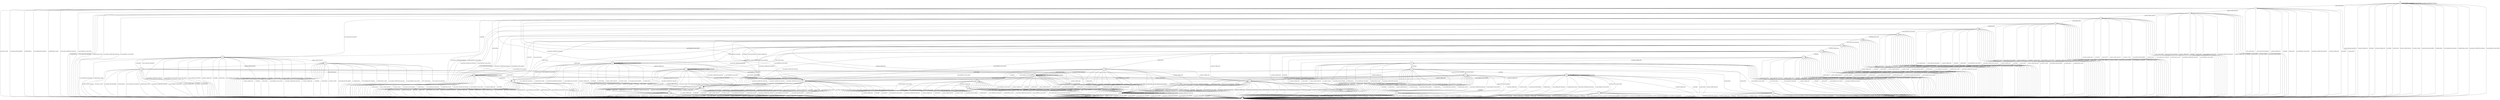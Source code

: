 digraph g {

	s0 [shape="circle" label="s0"];
	s1 [shape="circle" label="s1"];
	s2 [shape="circle" label="s2"];
	s3 [shape="circle" label="s3"];
	s4 [shape="doublecircle" label="s4"];
	s5 [shape="doublecircle" label="s5"];
	s6 [shape="doublecircle" label="s6"];
	s7 [shape="doublecircle" label="s7"];
	s8 [shape="doublecircle" label="s8"];
	s9 [shape="doublecircle" label="s9"];
	s10 [shape="doublecircle" label="s10"];
	s11 [shape="doublecircle" label="s11"];
	s12 [shape="doublecircle" label="s12"];
	s13 [shape="doublecircle" label="s13"];
	s14 [shape="doublecircle" label="s14"];
	s15 [shape="doublecircle" label="s15"];
	s16 [shape="doublecircle" label="s16"];
	s17 [shape="doublecircle" label="s17"];
	s18 [shape="doublecircle" label="s18"];
	s19 [shape="doublecircle" label="s19"];
	s20 [shape="doublecircle" label="s20"];
	s21 [shape="doublecircle" label="s21"];
	s22 [shape="doublecircle" label="s22"];
	s23 [shape="doublecircle" label="s23"];
	s24 [shape="doublecircle" label="s24"];
	s25 [shape="doublecircle" label="s25"];
	s26 [shape="doublecircle" label="s26"];
	s27 [shape="doublecircle" label="s27"];
	s28 [shape="doublecircle" label="s28"];
	s29 [shape="doublecircle" label="s29"];
	s30 [shape="doublecircle" label="s30"];
	s31 [shape="doublecircle" label="s31"];
	s32 [shape="doublecircle" label="s32"];
	s33 [shape="doublecircle" label="s33"];
	s34 [shape="doublecircle" label="s34"];
	s0 -> s1 [label="I_PSK_CLIENT_HELLO"];
	s0 -> s2 [label="I_PSK_CLIENT_KEY_EXCHANGE"];
	s0 -> s2 [label="I_CHANGE_CIPHER_SPEC"];
	s0 -> s2 [label="I_FINISHED"];
	s0 -> s0 [label="I_APPLICATION"];
	s0 -> s0 [label="I_Alert(WARNING,CLOSE_NOTIFY)"];
	s0 -> s0 [label="I_Alert(FATAL,UNEXPECTED_MESSAGE)"];
	s0 -> s2 [label="O_CHANGE_CIPHER_SPEC"];
	s0 -> s2 [label="O_FINISHED"];
	s0 -> s2 [label="O_APPLICATION"];
	s0 -> s2 [label="O_HELLO_VERIFY_REQUEST"];
	s0 -> s2 [label="O_SOCKET_CLOSED"];
	s0 -> s2 [label="O_Alert(FATAL,DECODE_ERROR)"];
	s0 -> s2 [label="O_SERVER_HELLO"];
	s0 -> s2 [label="O_PSK_SERVER_KEY_EXCHANGE"];
	s0 -> s2 [label="O_SERVER_HELLO_DONE"];
	s0 -> s2 [label="O_Alert(FATAL,UNEXPECTED_MESSAGE)"];
	s0 -> s2 [label="O_Alert(WARNING,CLOSE_NOTIFY)"];
	s1 -> s2 [label="I_PSK_CLIENT_HELLO"];
	s1 -> s2 [label="I_PSK_CLIENT_KEY_EXCHANGE"];
	s1 -> s2 [label="I_CHANGE_CIPHER_SPEC"];
	s1 -> s2 [label="I_FINISHED"];
	s1 -> s2 [label="I_APPLICATION"];
	s1 -> s2 [label="I_Alert(WARNING,CLOSE_NOTIFY)"];
	s1 -> s2 [label="I_Alert(FATAL,UNEXPECTED_MESSAGE)"];
	s1 -> s2 [label="O_CHANGE_CIPHER_SPEC"];
	s1 -> s2 [label="O_FINISHED"];
	s1 -> s2 [label="O_APPLICATION"];
	s1 -> s3 [label="O_HELLO_VERIFY_REQUEST"];
	s1 -> s2 [label="O_SOCKET_CLOSED"];
	s1 -> s2 [label="O_Alert(FATAL,DECODE_ERROR)"];
	s1 -> s2 [label="O_SERVER_HELLO"];
	s1 -> s2 [label="O_PSK_SERVER_KEY_EXCHANGE"];
	s1 -> s2 [label="O_SERVER_HELLO_DONE"];
	s1 -> s2 [label="O_Alert(FATAL,UNEXPECTED_MESSAGE)"];
	s1 -> s2 [label="O_Alert(WARNING,CLOSE_NOTIFY)"];
	s2 -> s2 [label="I_PSK_CLIENT_HELLO"];
	s2 -> s2 [label="I_PSK_CLIENT_KEY_EXCHANGE"];
	s2 -> s2 [label="I_CHANGE_CIPHER_SPEC"];
	s2 -> s2 [label="I_FINISHED"];
	s2 -> s2 [label="I_APPLICATION"];
	s2 -> s2 [label="I_Alert(WARNING,CLOSE_NOTIFY)"];
	s2 -> s2 [label="I_Alert(FATAL,UNEXPECTED_MESSAGE)"];
	s2 -> s2 [label="O_CHANGE_CIPHER_SPEC"];
	s2 -> s2 [label="O_FINISHED"];
	s2 -> s2 [label="O_APPLICATION"];
	s2 -> s2 [label="O_HELLO_VERIFY_REQUEST"];
	s2 -> s2 [label="O_SOCKET_CLOSED"];
	s2 -> s2 [label="O_Alert(FATAL,DECODE_ERROR)"];
	s2 -> s2 [label="O_SERVER_HELLO"];
	s2 -> s2 [label="O_PSK_SERVER_KEY_EXCHANGE"];
	s2 -> s2 [label="O_SERVER_HELLO_DONE"];
	s2 -> s2 [label="O_Alert(FATAL,UNEXPECTED_MESSAGE)"];
	s2 -> s2 [label="O_Alert(WARNING,CLOSE_NOTIFY)"];
	s3 -> s2 [label="I_PSK_CLIENT_HELLO"];
	s3 -> s2 [label="I_PSK_CLIENT_KEY_EXCHANGE"];
	s3 -> s2 [label="I_CHANGE_CIPHER_SPEC"];
	s3 -> s2 [label="I_FINISHED"];
	s3 -> s2 [label="I_APPLICATION"];
	s3 -> s2 [label="I_Alert(WARNING,CLOSE_NOTIFY)"];
	s3 -> s2 [label="I_Alert(FATAL,UNEXPECTED_MESSAGE)"];
	s3 -> s2 [label="O_CHANGE_CIPHER_SPEC"];
	s3 -> s2 [label="O_FINISHED"];
	s3 -> s2 [label="O_APPLICATION"];
	s3 -> s4 [label="O_HELLO_VERIFY_REQUEST"];
	s3 -> s2 [label="O_SOCKET_CLOSED"];
	s3 -> s2 [label="O_Alert(FATAL,DECODE_ERROR)"];
	s3 -> s2 [label="O_SERVER_HELLO"];
	s3 -> s2 [label="O_PSK_SERVER_KEY_EXCHANGE"];
	s3 -> s2 [label="O_SERVER_HELLO_DONE"];
	s3 -> s2 [label="O_Alert(FATAL,UNEXPECTED_MESSAGE)"];
	s3 -> s2 [label="O_Alert(WARNING,CLOSE_NOTIFY)"];
	s4 -> s5 [label="I_PSK_CLIENT_HELLO"];
	s4 -> s32 [label="I_PSK_CLIENT_KEY_EXCHANGE"];
	s4 -> s10 [label="I_CHANGE_CIPHER_SPEC"];
	s4 -> s32 [label="I_FINISHED"];
	s4 -> s11 [label="I_APPLICATION"];
	s4 -> s14 [label="I_Alert(WARNING,CLOSE_NOTIFY)"];
	s4 -> s12 [label="I_Alert(FATAL,UNEXPECTED_MESSAGE)"];
	s4 -> s2 [label="O_CHANGE_CIPHER_SPEC"];
	s4 -> s2 [label="O_FINISHED"];
	s4 -> s2 [label="O_APPLICATION"];
	s4 -> s2 [label="O_HELLO_VERIFY_REQUEST"];
	s4 -> s2 [label="O_SOCKET_CLOSED"];
	s4 -> s2 [label="O_Alert(FATAL,DECODE_ERROR)"];
	s4 -> s2 [label="O_SERVER_HELLO"];
	s4 -> s2 [label="O_PSK_SERVER_KEY_EXCHANGE"];
	s4 -> s2 [label="O_SERVER_HELLO_DONE"];
	s4 -> s2 [label="O_Alert(FATAL,UNEXPECTED_MESSAGE)"];
	s4 -> s2 [label="O_Alert(WARNING,CLOSE_NOTIFY)"];
	s5 -> s2 [label="I_PSK_CLIENT_HELLO"];
	s5 -> s2 [label="I_PSK_CLIENT_KEY_EXCHANGE"];
	s5 -> s2 [label="I_CHANGE_CIPHER_SPEC"];
	s5 -> s2 [label="I_FINISHED"];
	s5 -> s2 [label="I_APPLICATION"];
	s5 -> s2 [label="I_Alert(WARNING,CLOSE_NOTIFY)"];
	s5 -> s2 [label="I_Alert(FATAL,UNEXPECTED_MESSAGE)"];
	s5 -> s2 [label="O_CHANGE_CIPHER_SPEC"];
	s5 -> s2 [label="O_FINISHED"];
	s5 -> s2 [label="O_APPLICATION"];
	s5 -> s2 [label="O_HELLO_VERIFY_REQUEST"];
	s5 -> s2 [label="O_SOCKET_CLOSED"];
	s5 -> s2 [label="O_Alert(FATAL,DECODE_ERROR)"];
	s5 -> s6 [label="O_SERVER_HELLO"];
	s5 -> s2 [label="O_PSK_SERVER_KEY_EXCHANGE"];
	s5 -> s2 [label="O_SERVER_HELLO_DONE"];
	s5 -> s2 [label="O_Alert(FATAL,UNEXPECTED_MESSAGE)"];
	s5 -> s2 [label="O_Alert(WARNING,CLOSE_NOTIFY)"];
	s6 -> s2 [label="I_PSK_CLIENT_HELLO"];
	s6 -> s2 [label="I_PSK_CLIENT_KEY_EXCHANGE"];
	s6 -> s2 [label="I_CHANGE_CIPHER_SPEC"];
	s6 -> s2 [label="I_FINISHED"];
	s6 -> s2 [label="I_APPLICATION"];
	s6 -> s2 [label="I_Alert(WARNING,CLOSE_NOTIFY)"];
	s6 -> s2 [label="I_Alert(FATAL,UNEXPECTED_MESSAGE)"];
	s6 -> s2 [label="O_CHANGE_CIPHER_SPEC"];
	s6 -> s2 [label="O_FINISHED"];
	s6 -> s2 [label="O_APPLICATION"];
	s6 -> s2 [label="O_HELLO_VERIFY_REQUEST"];
	s6 -> s2 [label="O_SOCKET_CLOSED"];
	s6 -> s2 [label="O_Alert(FATAL,DECODE_ERROR)"];
	s6 -> s2 [label="O_SERVER_HELLO"];
	s6 -> s7 [label="O_PSK_SERVER_KEY_EXCHANGE"];
	s6 -> s2 [label="O_SERVER_HELLO_DONE"];
	s6 -> s2 [label="O_Alert(FATAL,UNEXPECTED_MESSAGE)"];
	s6 -> s2 [label="O_Alert(WARNING,CLOSE_NOTIFY)"];
	s7 -> s2 [label="I_PSK_CLIENT_HELLO"];
	s7 -> s2 [label="I_PSK_CLIENT_KEY_EXCHANGE"];
	s7 -> s2 [label="I_CHANGE_CIPHER_SPEC"];
	s7 -> s2 [label="I_FINISHED"];
	s7 -> s2 [label="I_APPLICATION"];
	s7 -> s2 [label="I_Alert(WARNING,CLOSE_NOTIFY)"];
	s7 -> s2 [label="I_Alert(FATAL,UNEXPECTED_MESSAGE)"];
	s7 -> s2 [label="O_CHANGE_CIPHER_SPEC"];
	s7 -> s2 [label="O_FINISHED"];
	s7 -> s2 [label="O_APPLICATION"];
	s7 -> s2 [label="O_HELLO_VERIFY_REQUEST"];
	s7 -> s2 [label="O_SOCKET_CLOSED"];
	s7 -> s2 [label="O_Alert(FATAL,DECODE_ERROR)"];
	s7 -> s2 [label="O_SERVER_HELLO"];
	s7 -> s2 [label="O_PSK_SERVER_KEY_EXCHANGE"];
	s7 -> s8 [label="O_SERVER_HELLO_DONE"];
	s7 -> s2 [label="O_Alert(FATAL,UNEXPECTED_MESSAGE)"];
	s7 -> s2 [label="O_Alert(WARNING,CLOSE_NOTIFY)"];
	s8 -> s9 [label="I_PSK_CLIENT_HELLO"];
	s8 -> s15 [label="I_PSK_CLIENT_KEY_EXCHANGE"];
	s8 -> s10 [label="I_CHANGE_CIPHER_SPEC"];
	s8 -> s9 [label="I_FINISHED"];
	s8 -> s11 [label="I_APPLICATION"];
	s8 -> s14 [label="I_Alert(WARNING,CLOSE_NOTIFY)"];
	s8 -> s12 [label="I_Alert(FATAL,UNEXPECTED_MESSAGE)"];
	s8 -> s2 [label="O_CHANGE_CIPHER_SPEC"];
	s8 -> s2 [label="O_FINISHED"];
	s8 -> s2 [label="O_APPLICATION"];
	s8 -> s2 [label="O_HELLO_VERIFY_REQUEST"];
	s8 -> s2 [label="O_SOCKET_CLOSED"];
	s8 -> s2 [label="O_Alert(FATAL,DECODE_ERROR)"];
	s8 -> s2 [label="O_SERVER_HELLO"];
	s8 -> s2 [label="O_PSK_SERVER_KEY_EXCHANGE"];
	s8 -> s2 [label="O_SERVER_HELLO_DONE"];
	s8 -> s2 [label="O_Alert(FATAL,UNEXPECTED_MESSAGE)"];
	s8 -> s2 [label="O_Alert(WARNING,CLOSE_NOTIFY)"];
	s9 -> s9 [label="I_PSK_CLIENT_HELLO"];
	s9 -> s9 [label="I_PSK_CLIENT_KEY_EXCHANGE"];
	s9 -> s10 [label="I_CHANGE_CIPHER_SPEC"];
	s9 -> s9 [label="I_FINISHED"];
	s9 -> s11 [label="I_APPLICATION"];
	s9 -> s14 [label="I_Alert(WARNING,CLOSE_NOTIFY)"];
	s9 -> s12 [label="I_Alert(FATAL,UNEXPECTED_MESSAGE)"];
	s9 -> s2 [label="O_CHANGE_CIPHER_SPEC"];
	s9 -> s2 [label="O_FINISHED"];
	s9 -> s2 [label="O_APPLICATION"];
	s9 -> s2 [label="O_HELLO_VERIFY_REQUEST"];
	s9 -> s2 [label="O_SOCKET_CLOSED"];
	s9 -> s2 [label="O_Alert(FATAL,DECODE_ERROR)"];
	s9 -> s2 [label="O_SERVER_HELLO"];
	s9 -> s2 [label="O_PSK_SERVER_KEY_EXCHANGE"];
	s9 -> s2 [label="O_SERVER_HELLO_DONE"];
	s9 -> s2 [label="O_Alert(FATAL,UNEXPECTED_MESSAGE)"];
	s9 -> s2 [label="O_Alert(WARNING,CLOSE_NOTIFY)"];
	s10 -> s10 [label="I_PSK_CLIENT_HELLO"];
	s10 -> s10 [label="I_PSK_CLIENT_KEY_EXCHANGE"];
	s10 -> s10 [label="I_CHANGE_CIPHER_SPEC"];
	s10 -> s10 [label="I_FINISHED"];
	s10 -> s10 [label="I_APPLICATION"];
	s10 -> s10 [label="I_Alert(WARNING,CLOSE_NOTIFY)"];
	s10 -> s10 [label="I_Alert(FATAL,UNEXPECTED_MESSAGE)"];
	s10 -> s2 [label="O_CHANGE_CIPHER_SPEC"];
	s10 -> s2 [label="O_FINISHED"];
	s10 -> s2 [label="O_APPLICATION"];
	s10 -> s2 [label="O_HELLO_VERIFY_REQUEST"];
	s10 -> s2 [label="O_SOCKET_CLOSED"];
	s10 -> s2 [label="O_Alert(FATAL,DECODE_ERROR)"];
	s10 -> s2 [label="O_SERVER_HELLO"];
	s10 -> s2 [label="O_PSK_SERVER_KEY_EXCHANGE"];
	s10 -> s2 [label="O_SERVER_HELLO_DONE"];
	s10 -> s2 [label="O_Alert(FATAL,UNEXPECTED_MESSAGE)"];
	s10 -> s2 [label="O_Alert(WARNING,CLOSE_NOTIFY)"];
	s11 -> s2 [label="I_PSK_CLIENT_HELLO"];
	s11 -> s2 [label="I_PSK_CLIENT_KEY_EXCHANGE"];
	s11 -> s2 [label="I_CHANGE_CIPHER_SPEC"];
	s11 -> s2 [label="I_FINISHED"];
	s11 -> s2 [label="I_APPLICATION"];
	s11 -> s2 [label="I_Alert(WARNING,CLOSE_NOTIFY)"];
	s11 -> s2 [label="I_Alert(FATAL,UNEXPECTED_MESSAGE)"];
	s11 -> s2 [label="O_CHANGE_CIPHER_SPEC"];
	s11 -> s2 [label="O_FINISHED"];
	s11 -> s2 [label="O_APPLICATION"];
	s11 -> s2 [label="O_HELLO_VERIFY_REQUEST"];
	s11 -> s2 [label="O_SOCKET_CLOSED"];
	s11 -> s2 [label="O_Alert(FATAL,DECODE_ERROR)"];
	s11 -> s2 [label="O_SERVER_HELLO"];
	s11 -> s2 [label="O_PSK_SERVER_KEY_EXCHANGE"];
	s11 -> s2 [label="O_SERVER_HELLO_DONE"];
	s11 -> s12 [label="O_Alert(FATAL,UNEXPECTED_MESSAGE)"];
	s11 -> s2 [label="O_Alert(WARNING,CLOSE_NOTIFY)"];
	s12 -> s13 [label="I_PSK_CLIENT_HELLO"];
	s12 -> s13 [label="I_PSK_CLIENT_KEY_EXCHANGE"];
	s12 -> s13 [label="I_CHANGE_CIPHER_SPEC"];
	s12 -> s13 [label="I_FINISHED"];
	s12 -> s13 [label="I_APPLICATION"];
	s12 -> s13 [label="I_Alert(WARNING,CLOSE_NOTIFY)"];
	s12 -> s13 [label="I_Alert(FATAL,UNEXPECTED_MESSAGE)"];
	s12 -> s2 [label="O_CHANGE_CIPHER_SPEC"];
	s12 -> s2 [label="O_FINISHED"];
	s12 -> s2 [label="O_APPLICATION"];
	s12 -> s2 [label="O_HELLO_VERIFY_REQUEST"];
	s12 -> s2 [label="O_SOCKET_CLOSED"];
	s12 -> s2 [label="O_Alert(FATAL,DECODE_ERROR)"];
	s12 -> s2 [label="O_SERVER_HELLO"];
	s12 -> s2 [label="O_PSK_SERVER_KEY_EXCHANGE"];
	s12 -> s2 [label="O_SERVER_HELLO_DONE"];
	s12 -> s2 [label="O_Alert(FATAL,UNEXPECTED_MESSAGE)"];
	s12 -> s2 [label="O_Alert(WARNING,CLOSE_NOTIFY)"];
	s13 -> s2 [label="I_PSK_CLIENT_HELLO"];
	s13 -> s2 [label="I_PSK_CLIENT_KEY_EXCHANGE"];
	s13 -> s2 [label="I_CHANGE_CIPHER_SPEC"];
	s13 -> s2 [label="I_FINISHED"];
	s13 -> s2 [label="I_APPLICATION"];
	s13 -> s2 [label="I_Alert(WARNING,CLOSE_NOTIFY)"];
	s13 -> s2 [label="I_Alert(FATAL,UNEXPECTED_MESSAGE)"];
	s13 -> s2 [label="O_CHANGE_CIPHER_SPEC"];
	s13 -> s2 [label="O_FINISHED"];
	s13 -> s2 [label="O_APPLICATION"];
	s13 -> s2 [label="O_HELLO_VERIFY_REQUEST"];
	s13 -> s12 [label="O_SOCKET_CLOSED"];
	s13 -> s2 [label="O_Alert(FATAL,DECODE_ERROR)"];
	s13 -> s2 [label="O_SERVER_HELLO"];
	s13 -> s2 [label="O_PSK_SERVER_KEY_EXCHANGE"];
	s13 -> s2 [label="O_SERVER_HELLO_DONE"];
	s13 -> s2 [label="O_Alert(FATAL,UNEXPECTED_MESSAGE)"];
	s13 -> s2 [label="O_Alert(WARNING,CLOSE_NOTIFY)"];
	s14 -> s2 [label="I_PSK_CLIENT_HELLO"];
	s14 -> s2 [label="I_PSK_CLIENT_KEY_EXCHANGE"];
	s14 -> s2 [label="I_CHANGE_CIPHER_SPEC"];
	s14 -> s2 [label="I_FINISHED"];
	s14 -> s2 [label="I_APPLICATION"];
	s14 -> s2 [label="I_Alert(WARNING,CLOSE_NOTIFY)"];
	s14 -> s2 [label="I_Alert(FATAL,UNEXPECTED_MESSAGE)"];
	s14 -> s2 [label="O_CHANGE_CIPHER_SPEC"];
	s14 -> s2 [label="O_FINISHED"];
	s14 -> s2 [label="O_APPLICATION"];
	s14 -> s2 [label="O_HELLO_VERIFY_REQUEST"];
	s14 -> s2 [label="O_SOCKET_CLOSED"];
	s14 -> s2 [label="O_Alert(FATAL,DECODE_ERROR)"];
	s14 -> s2 [label="O_SERVER_HELLO"];
	s14 -> s2 [label="O_PSK_SERVER_KEY_EXCHANGE"];
	s14 -> s2 [label="O_SERVER_HELLO_DONE"];
	s14 -> s2 [label="O_Alert(FATAL,UNEXPECTED_MESSAGE)"];
	s14 -> s12 [label="O_Alert(WARNING,CLOSE_NOTIFY)"];
	s15 -> s16 [label="I_PSK_CLIENT_HELLO"];
	s15 -> s16 [label="I_PSK_CLIENT_KEY_EXCHANGE"];
	s15 -> s20 [label="I_CHANGE_CIPHER_SPEC"];
	s15 -> s16 [label="I_FINISHED"];
	s15 -> s11 [label="I_APPLICATION"];
	s15 -> s14 [label="I_Alert(WARNING,CLOSE_NOTIFY)"];
	s15 -> s12 [label="I_Alert(FATAL,UNEXPECTED_MESSAGE)"];
	s15 -> s2 [label="O_CHANGE_CIPHER_SPEC"];
	s15 -> s2 [label="O_FINISHED"];
	s15 -> s2 [label="O_APPLICATION"];
	s15 -> s2 [label="O_HELLO_VERIFY_REQUEST"];
	s15 -> s2 [label="O_SOCKET_CLOSED"];
	s15 -> s2 [label="O_Alert(FATAL,DECODE_ERROR)"];
	s15 -> s2 [label="O_SERVER_HELLO"];
	s15 -> s2 [label="O_PSK_SERVER_KEY_EXCHANGE"];
	s15 -> s2 [label="O_SERVER_HELLO_DONE"];
	s15 -> s2 [label="O_Alert(FATAL,UNEXPECTED_MESSAGE)"];
	s15 -> s2 [label="O_Alert(WARNING,CLOSE_NOTIFY)"];
	s16 -> s16 [label="I_PSK_CLIENT_HELLO"];
	s16 -> s16 [label="I_PSK_CLIENT_KEY_EXCHANGE"];
	s16 -> s17 [label="I_CHANGE_CIPHER_SPEC"];
	s16 -> s16 [label="I_FINISHED"];
	s16 -> s11 [label="I_APPLICATION"];
	s16 -> s14 [label="I_Alert(WARNING,CLOSE_NOTIFY)"];
	s16 -> s12 [label="I_Alert(FATAL,UNEXPECTED_MESSAGE)"];
	s16 -> s2 [label="O_CHANGE_CIPHER_SPEC"];
	s16 -> s2 [label="O_FINISHED"];
	s16 -> s2 [label="O_APPLICATION"];
	s16 -> s2 [label="O_HELLO_VERIFY_REQUEST"];
	s16 -> s2 [label="O_SOCKET_CLOSED"];
	s16 -> s2 [label="O_Alert(FATAL,DECODE_ERROR)"];
	s16 -> s2 [label="O_SERVER_HELLO"];
	s16 -> s2 [label="O_PSK_SERVER_KEY_EXCHANGE"];
	s16 -> s2 [label="O_SERVER_HELLO_DONE"];
	s16 -> s2 [label="O_Alert(FATAL,UNEXPECTED_MESSAGE)"];
	s16 -> s2 [label="O_Alert(WARNING,CLOSE_NOTIFY)"];
	s17 -> s17 [label="I_PSK_CLIENT_HELLO"];
	s17 -> s17 [label="I_PSK_CLIENT_KEY_EXCHANGE"];
	s17 -> s18 [label="I_CHANGE_CIPHER_SPEC"];
	s17 -> s17 [label="I_FINISHED"];
	s17 -> s19 [label="I_APPLICATION"];
	s17 -> s14 [label="I_Alert(WARNING,CLOSE_NOTIFY)"];
	s17 -> s12 [label="I_Alert(FATAL,UNEXPECTED_MESSAGE)"];
	s17 -> s2 [label="O_CHANGE_CIPHER_SPEC"];
	s17 -> s2 [label="O_FINISHED"];
	s17 -> s2 [label="O_APPLICATION"];
	s17 -> s2 [label="O_HELLO_VERIFY_REQUEST"];
	s17 -> s2 [label="O_SOCKET_CLOSED"];
	s17 -> s2 [label="O_Alert(FATAL,DECODE_ERROR)"];
	s17 -> s2 [label="O_SERVER_HELLO"];
	s17 -> s2 [label="O_PSK_SERVER_KEY_EXCHANGE"];
	s17 -> s2 [label="O_SERVER_HELLO_DONE"];
	s17 -> s2 [label="O_Alert(FATAL,UNEXPECTED_MESSAGE)"];
	s17 -> s2 [label="O_Alert(WARNING,CLOSE_NOTIFY)"];
	s18 -> s2 [label="I_PSK_CLIENT_HELLO"];
	s18 -> s2 [label="I_PSK_CLIENT_KEY_EXCHANGE"];
	s18 -> s2 [label="I_CHANGE_CIPHER_SPEC"];
	s18 -> s2 [label="I_FINISHED"];
	s18 -> s2 [label="I_APPLICATION"];
	s18 -> s2 [label="I_Alert(WARNING,CLOSE_NOTIFY)"];
	s18 -> s2 [label="I_Alert(FATAL,UNEXPECTED_MESSAGE)"];
	s18 -> s2 [label="O_CHANGE_CIPHER_SPEC"];
	s18 -> s2 [label="O_FINISHED"];
	s18 -> s2 [label="O_APPLICATION"];
	s18 -> s2 [label="O_HELLO_VERIFY_REQUEST"];
	s18 -> s2 [label="O_SOCKET_CLOSED"];
	s18 -> s12 [label="O_Alert(FATAL,DECODE_ERROR)"];
	s18 -> s2 [label="O_SERVER_HELLO"];
	s18 -> s2 [label="O_PSK_SERVER_KEY_EXCHANGE"];
	s18 -> s2 [label="O_SERVER_HELLO_DONE"];
	s18 -> s2 [label="O_Alert(FATAL,UNEXPECTED_MESSAGE)"];
	s18 -> s2 [label="O_Alert(WARNING,CLOSE_NOTIFY)"];
	s19 -> s19 [label="I_PSK_CLIENT_HELLO"];
	s19 -> s19 [label="I_PSK_CLIENT_KEY_EXCHANGE"];
	s19 -> s18 [label="I_CHANGE_CIPHER_SPEC"];
	s19 -> s19 [label="I_FINISHED"];
	s19 -> s10 [label="I_APPLICATION"];
	s19 -> s14 [label="I_Alert(WARNING,CLOSE_NOTIFY)"];
	s19 -> s12 [label="I_Alert(FATAL,UNEXPECTED_MESSAGE)"];
	s19 -> s2 [label="O_CHANGE_CIPHER_SPEC"];
	s19 -> s2 [label="O_FINISHED"];
	s19 -> s2 [label="O_APPLICATION"];
	s19 -> s2 [label="O_HELLO_VERIFY_REQUEST"];
	s19 -> s2 [label="O_SOCKET_CLOSED"];
	s19 -> s2 [label="O_Alert(FATAL,DECODE_ERROR)"];
	s19 -> s2 [label="O_SERVER_HELLO"];
	s19 -> s2 [label="O_PSK_SERVER_KEY_EXCHANGE"];
	s19 -> s2 [label="O_SERVER_HELLO_DONE"];
	s19 -> s2 [label="O_Alert(FATAL,UNEXPECTED_MESSAGE)"];
	s19 -> s2 [label="O_Alert(WARNING,CLOSE_NOTIFY)"];
	s20 -> s17 [label="I_PSK_CLIENT_HELLO"];
	s20 -> s17 [label="I_PSK_CLIENT_KEY_EXCHANGE"];
	s20 -> s18 [label="I_CHANGE_CIPHER_SPEC"];
	s20 -> s21 [label="I_FINISHED"];
	s20 -> s29 [label="I_APPLICATION"];
	s20 -> s14 [label="I_Alert(WARNING,CLOSE_NOTIFY)"];
	s20 -> s12 [label="I_Alert(FATAL,UNEXPECTED_MESSAGE)"];
	s20 -> s2 [label="O_CHANGE_CIPHER_SPEC"];
	s20 -> s2 [label="O_FINISHED"];
	s20 -> s2 [label="O_APPLICATION"];
	s20 -> s2 [label="O_HELLO_VERIFY_REQUEST"];
	s20 -> s2 [label="O_SOCKET_CLOSED"];
	s20 -> s2 [label="O_Alert(FATAL,DECODE_ERROR)"];
	s20 -> s2 [label="O_SERVER_HELLO"];
	s20 -> s2 [label="O_PSK_SERVER_KEY_EXCHANGE"];
	s20 -> s2 [label="O_SERVER_HELLO_DONE"];
	s20 -> s2 [label="O_Alert(FATAL,UNEXPECTED_MESSAGE)"];
	s20 -> s2 [label="O_Alert(WARNING,CLOSE_NOTIFY)"];
	s21 -> s2 [label="I_PSK_CLIENT_HELLO"];
	s21 -> s2 [label="I_PSK_CLIENT_KEY_EXCHANGE"];
	s21 -> s2 [label="I_CHANGE_CIPHER_SPEC"];
	s21 -> s2 [label="I_FINISHED"];
	s21 -> s2 [label="I_APPLICATION"];
	s21 -> s2 [label="I_Alert(WARNING,CLOSE_NOTIFY)"];
	s21 -> s2 [label="I_Alert(FATAL,UNEXPECTED_MESSAGE)"];
	s21 -> s22 [label="O_CHANGE_CIPHER_SPEC"];
	s21 -> s2 [label="O_FINISHED"];
	s21 -> s2 [label="O_APPLICATION"];
	s21 -> s2 [label="O_HELLO_VERIFY_REQUEST"];
	s21 -> s2 [label="O_SOCKET_CLOSED"];
	s21 -> s2 [label="O_Alert(FATAL,DECODE_ERROR)"];
	s21 -> s2 [label="O_SERVER_HELLO"];
	s21 -> s2 [label="O_PSK_SERVER_KEY_EXCHANGE"];
	s21 -> s2 [label="O_SERVER_HELLO_DONE"];
	s21 -> s2 [label="O_Alert(FATAL,UNEXPECTED_MESSAGE)"];
	s21 -> s2 [label="O_Alert(WARNING,CLOSE_NOTIFY)"];
	s22 -> s2 [label="I_PSK_CLIENT_HELLO"];
	s22 -> s2 [label="I_PSK_CLIENT_KEY_EXCHANGE"];
	s22 -> s2 [label="I_CHANGE_CIPHER_SPEC"];
	s22 -> s2 [label="I_FINISHED"];
	s22 -> s2 [label="I_APPLICATION"];
	s22 -> s2 [label="I_Alert(WARNING,CLOSE_NOTIFY)"];
	s22 -> s2 [label="I_Alert(FATAL,UNEXPECTED_MESSAGE)"];
	s22 -> s2 [label="O_CHANGE_CIPHER_SPEC"];
	s22 -> s23 [label="O_FINISHED"];
	s22 -> s2 [label="O_APPLICATION"];
	s22 -> s2 [label="O_HELLO_VERIFY_REQUEST"];
	s22 -> s2 [label="O_SOCKET_CLOSED"];
	s22 -> s2 [label="O_Alert(FATAL,DECODE_ERROR)"];
	s22 -> s2 [label="O_SERVER_HELLO"];
	s22 -> s2 [label="O_PSK_SERVER_KEY_EXCHANGE"];
	s22 -> s2 [label="O_SERVER_HELLO_DONE"];
	s22 -> s2 [label="O_Alert(FATAL,UNEXPECTED_MESSAGE)"];
	s22 -> s2 [label="O_Alert(WARNING,CLOSE_NOTIFY)"];
	s23 -> s24 [label="I_PSK_CLIENT_HELLO"];
	s23 -> s24 [label="I_PSK_CLIENT_KEY_EXCHANGE"];
	s23 -> s18 [label="I_CHANGE_CIPHER_SPEC"];
	s23 -> s26 [label="I_FINISHED"];
	s23 -> s28 [label="I_APPLICATION"];
	s23 -> s14 [label="I_Alert(WARNING,CLOSE_NOTIFY)"];
	s23 -> s12 [label="I_Alert(FATAL,UNEXPECTED_MESSAGE)"];
	s23 -> s2 [label="O_CHANGE_CIPHER_SPEC"];
	s23 -> s2 [label="O_FINISHED"];
	s23 -> s2 [label="O_APPLICATION"];
	s23 -> s2 [label="O_HELLO_VERIFY_REQUEST"];
	s23 -> s2 [label="O_SOCKET_CLOSED"];
	s23 -> s2 [label="O_Alert(FATAL,DECODE_ERROR)"];
	s23 -> s2 [label="O_SERVER_HELLO"];
	s23 -> s2 [label="O_PSK_SERVER_KEY_EXCHANGE"];
	s23 -> s2 [label="O_SERVER_HELLO_DONE"];
	s23 -> s2 [label="O_Alert(FATAL,UNEXPECTED_MESSAGE)"];
	s23 -> s2 [label="O_Alert(WARNING,CLOSE_NOTIFY)"];
	s24 -> s10 [label="I_PSK_CLIENT_HELLO"];
	s24 -> s10 [label="I_PSK_CLIENT_KEY_EXCHANGE"];
	s24 -> s18 [label="I_CHANGE_CIPHER_SPEC"];
	s24 -> s10 [label="I_FINISHED"];
	s24 -> s25 [label="I_APPLICATION"];
	s24 -> s14 [label="I_Alert(WARNING,CLOSE_NOTIFY)"];
	s24 -> s12 [label="I_Alert(FATAL,UNEXPECTED_MESSAGE)"];
	s24 -> s2 [label="O_CHANGE_CIPHER_SPEC"];
	s24 -> s2 [label="O_FINISHED"];
	s24 -> s2 [label="O_APPLICATION"];
	s24 -> s2 [label="O_HELLO_VERIFY_REQUEST"];
	s24 -> s2 [label="O_SOCKET_CLOSED"];
	s24 -> s2 [label="O_Alert(FATAL,DECODE_ERROR)"];
	s24 -> s2 [label="O_SERVER_HELLO"];
	s24 -> s2 [label="O_PSK_SERVER_KEY_EXCHANGE"];
	s24 -> s2 [label="O_SERVER_HELLO_DONE"];
	s24 -> s2 [label="O_Alert(FATAL,UNEXPECTED_MESSAGE)"];
	s24 -> s2 [label="O_Alert(WARNING,CLOSE_NOTIFY)"];
	s25 -> s2 [label="I_PSK_CLIENT_HELLO"];
	s25 -> s2 [label="I_PSK_CLIENT_KEY_EXCHANGE"];
	s25 -> s2 [label="I_CHANGE_CIPHER_SPEC"];
	s25 -> s2 [label="I_FINISHED"];
	s25 -> s2 [label="I_APPLICATION"];
	s25 -> s2 [label="I_Alert(WARNING,CLOSE_NOTIFY)"];
	s25 -> s2 [label="I_Alert(FATAL,UNEXPECTED_MESSAGE)"];
	s25 -> s2 [label="O_CHANGE_CIPHER_SPEC"];
	s25 -> s2 [label="O_FINISHED"];
	s25 -> s24 [label="O_APPLICATION"];
	s25 -> s2 [label="O_HELLO_VERIFY_REQUEST"];
	s25 -> s2 [label="O_SOCKET_CLOSED"];
	s25 -> s2 [label="O_Alert(FATAL,DECODE_ERROR)"];
	s25 -> s2 [label="O_SERVER_HELLO"];
	s25 -> s2 [label="O_PSK_SERVER_KEY_EXCHANGE"];
	s25 -> s2 [label="O_SERVER_HELLO_DONE"];
	s25 -> s2 [label="O_Alert(FATAL,UNEXPECTED_MESSAGE)"];
	s25 -> s2 [label="O_Alert(WARNING,CLOSE_NOTIFY)"];
	s26 -> s26 [label="I_PSK_CLIENT_HELLO"];
	s26 -> s26 [label="I_PSK_CLIENT_KEY_EXCHANGE"];
	s26 -> s18 [label="I_CHANGE_CIPHER_SPEC"];
	s26 -> s26 [label="I_FINISHED"];
	s26 -> s27 [label="I_APPLICATION"];
	s26 -> s14 [label="I_Alert(WARNING,CLOSE_NOTIFY)"];
	s26 -> s12 [label="I_Alert(FATAL,UNEXPECTED_MESSAGE)"];
	s26 -> s2 [label="O_CHANGE_CIPHER_SPEC"];
	s26 -> s2 [label="O_FINISHED"];
	s26 -> s2 [label="O_APPLICATION"];
	s26 -> s2 [label="O_HELLO_VERIFY_REQUEST"];
	s26 -> s2 [label="O_SOCKET_CLOSED"];
	s26 -> s2 [label="O_Alert(FATAL,DECODE_ERROR)"];
	s26 -> s2 [label="O_SERVER_HELLO"];
	s26 -> s2 [label="O_PSK_SERVER_KEY_EXCHANGE"];
	s26 -> s2 [label="O_SERVER_HELLO_DONE"];
	s26 -> s2 [label="O_Alert(FATAL,UNEXPECTED_MESSAGE)"];
	s26 -> s2 [label="O_Alert(WARNING,CLOSE_NOTIFY)"];
	s27 -> s2 [label="I_PSK_CLIENT_HELLO"];
	s27 -> s2 [label="I_PSK_CLIENT_KEY_EXCHANGE"];
	s27 -> s2 [label="I_CHANGE_CIPHER_SPEC"];
	s27 -> s2 [label="I_FINISHED"];
	s27 -> s2 [label="I_APPLICATION"];
	s27 -> s2 [label="I_Alert(WARNING,CLOSE_NOTIFY)"];
	s27 -> s2 [label="I_Alert(FATAL,UNEXPECTED_MESSAGE)"];
	s27 -> s2 [label="O_CHANGE_CIPHER_SPEC"];
	s27 -> s2 [label="O_FINISHED"];
	s27 -> s26 [label="O_APPLICATION"];
	s27 -> s2 [label="O_HELLO_VERIFY_REQUEST"];
	s27 -> s2 [label="O_SOCKET_CLOSED"];
	s27 -> s2 [label="O_Alert(FATAL,DECODE_ERROR)"];
	s27 -> s2 [label="O_SERVER_HELLO"];
	s27 -> s2 [label="O_PSK_SERVER_KEY_EXCHANGE"];
	s27 -> s2 [label="O_SERVER_HELLO_DONE"];
	s27 -> s2 [label="O_Alert(FATAL,UNEXPECTED_MESSAGE)"];
	s27 -> s2 [label="O_Alert(WARNING,CLOSE_NOTIFY)"];
	s28 -> s2 [label="I_PSK_CLIENT_HELLO"];
	s28 -> s2 [label="I_PSK_CLIENT_KEY_EXCHANGE"];
	s28 -> s2 [label="I_CHANGE_CIPHER_SPEC"];
	s28 -> s2 [label="I_FINISHED"];
	s28 -> s2 [label="I_APPLICATION"];
	s28 -> s2 [label="I_Alert(WARNING,CLOSE_NOTIFY)"];
	s28 -> s2 [label="I_Alert(FATAL,UNEXPECTED_MESSAGE)"];
	s28 -> s2 [label="O_CHANGE_CIPHER_SPEC"];
	s28 -> s2 [label="O_FINISHED"];
	s28 -> s23 [label="O_APPLICATION"];
	s28 -> s2 [label="O_HELLO_VERIFY_REQUEST"];
	s28 -> s2 [label="O_SOCKET_CLOSED"];
	s28 -> s2 [label="O_Alert(FATAL,DECODE_ERROR)"];
	s28 -> s2 [label="O_SERVER_HELLO"];
	s28 -> s2 [label="O_PSK_SERVER_KEY_EXCHANGE"];
	s28 -> s2 [label="O_SERVER_HELLO_DONE"];
	s28 -> s2 [label="O_Alert(FATAL,UNEXPECTED_MESSAGE)"];
	s28 -> s2 [label="O_Alert(WARNING,CLOSE_NOTIFY)"];
	s29 -> s19 [label="I_PSK_CLIENT_HELLO"];
	s29 -> s19 [label="I_PSK_CLIENT_KEY_EXCHANGE"];
	s29 -> s18 [label="I_CHANGE_CIPHER_SPEC"];
	s29 -> s30 [label="I_FINISHED"];
	s29 -> s10 [label="I_APPLICATION"];
	s29 -> s14 [label="I_Alert(WARNING,CLOSE_NOTIFY)"];
	s29 -> s12 [label="I_Alert(FATAL,UNEXPECTED_MESSAGE)"];
	s29 -> s2 [label="O_CHANGE_CIPHER_SPEC"];
	s29 -> s2 [label="O_FINISHED"];
	s29 -> s2 [label="O_APPLICATION"];
	s29 -> s2 [label="O_HELLO_VERIFY_REQUEST"];
	s29 -> s2 [label="O_SOCKET_CLOSED"];
	s29 -> s2 [label="O_Alert(FATAL,DECODE_ERROR)"];
	s29 -> s2 [label="O_SERVER_HELLO"];
	s29 -> s2 [label="O_PSK_SERVER_KEY_EXCHANGE"];
	s29 -> s2 [label="O_SERVER_HELLO_DONE"];
	s29 -> s2 [label="O_Alert(FATAL,UNEXPECTED_MESSAGE)"];
	s29 -> s2 [label="O_Alert(WARNING,CLOSE_NOTIFY)"];
	s30 -> s2 [label="I_PSK_CLIENT_HELLO"];
	s30 -> s2 [label="I_PSK_CLIENT_KEY_EXCHANGE"];
	s30 -> s2 [label="I_CHANGE_CIPHER_SPEC"];
	s30 -> s2 [label="I_FINISHED"];
	s30 -> s2 [label="I_APPLICATION"];
	s30 -> s2 [label="I_Alert(WARNING,CLOSE_NOTIFY)"];
	s30 -> s2 [label="I_Alert(FATAL,UNEXPECTED_MESSAGE)"];
	s30 -> s31 [label="O_CHANGE_CIPHER_SPEC"];
	s30 -> s2 [label="O_FINISHED"];
	s30 -> s2 [label="O_APPLICATION"];
	s30 -> s2 [label="O_HELLO_VERIFY_REQUEST"];
	s30 -> s2 [label="O_SOCKET_CLOSED"];
	s30 -> s2 [label="O_Alert(FATAL,DECODE_ERROR)"];
	s30 -> s2 [label="O_SERVER_HELLO"];
	s30 -> s2 [label="O_PSK_SERVER_KEY_EXCHANGE"];
	s30 -> s2 [label="O_SERVER_HELLO_DONE"];
	s30 -> s2 [label="O_Alert(FATAL,UNEXPECTED_MESSAGE)"];
	s30 -> s2 [label="O_Alert(WARNING,CLOSE_NOTIFY)"];
	s31 -> s2 [label="I_PSK_CLIENT_HELLO"];
	s31 -> s2 [label="I_PSK_CLIENT_KEY_EXCHANGE"];
	s31 -> s2 [label="I_CHANGE_CIPHER_SPEC"];
	s31 -> s2 [label="I_FINISHED"];
	s31 -> s2 [label="I_APPLICATION"];
	s31 -> s2 [label="I_Alert(WARNING,CLOSE_NOTIFY)"];
	s31 -> s2 [label="I_Alert(FATAL,UNEXPECTED_MESSAGE)"];
	s31 -> s2 [label="O_CHANGE_CIPHER_SPEC"];
	s31 -> s28 [label="O_FINISHED"];
	s31 -> s2 [label="O_APPLICATION"];
	s31 -> s2 [label="O_HELLO_VERIFY_REQUEST"];
	s31 -> s2 [label="O_SOCKET_CLOSED"];
	s31 -> s2 [label="O_Alert(FATAL,DECODE_ERROR)"];
	s31 -> s2 [label="O_SERVER_HELLO"];
	s31 -> s2 [label="O_PSK_SERVER_KEY_EXCHANGE"];
	s31 -> s2 [label="O_SERVER_HELLO_DONE"];
	s31 -> s2 [label="O_Alert(FATAL,UNEXPECTED_MESSAGE)"];
	s31 -> s2 [label="O_Alert(WARNING,CLOSE_NOTIFY)"];
	s32 -> s2 [label="I_PSK_CLIENT_HELLO"];
	s32 -> s2 [label="I_PSK_CLIENT_KEY_EXCHANGE"];
	s32 -> s2 [label="I_CHANGE_CIPHER_SPEC"];
	s32 -> s2 [label="I_FINISHED"];
	s32 -> s2 [label="I_APPLICATION"];
	s32 -> s2 [label="I_Alert(WARNING,CLOSE_NOTIFY)"];
	s32 -> s2 [label="I_Alert(FATAL,UNEXPECTED_MESSAGE)"];
	s32 -> s2 [label="O_CHANGE_CIPHER_SPEC"];
	s32 -> s2 [label="O_FINISHED"];
	s32 -> s2 [label="O_APPLICATION"];
	s32 -> s33 [label="O_HELLO_VERIFY_REQUEST"];
	s32 -> s2 [label="O_SOCKET_CLOSED"];
	s32 -> s2 [label="O_Alert(FATAL,DECODE_ERROR)"];
	s32 -> s2 [label="O_SERVER_HELLO"];
	s32 -> s2 [label="O_PSK_SERVER_KEY_EXCHANGE"];
	s32 -> s2 [label="O_SERVER_HELLO_DONE"];
	s32 -> s2 [label="O_Alert(FATAL,UNEXPECTED_MESSAGE)"];
	s32 -> s2 [label="O_Alert(WARNING,CLOSE_NOTIFY)"];
	s33 -> s2 [label="I_PSK_CLIENT_HELLO"];
	s33 -> s2 [label="I_PSK_CLIENT_KEY_EXCHANGE"];
	s33 -> s2 [label="I_CHANGE_CIPHER_SPEC"];
	s33 -> s2 [label="I_FINISHED"];
	s33 -> s2 [label="I_APPLICATION"];
	s33 -> s2 [label="I_Alert(WARNING,CLOSE_NOTIFY)"];
	s33 -> s2 [label="I_Alert(FATAL,UNEXPECTED_MESSAGE)"];
	s33 -> s2 [label="O_CHANGE_CIPHER_SPEC"];
	s33 -> s2 [label="O_FINISHED"];
	s33 -> s2 [label="O_APPLICATION"];
	s33 -> s34 [label="O_HELLO_VERIFY_REQUEST"];
	s33 -> s2 [label="O_SOCKET_CLOSED"];
	s33 -> s2 [label="O_Alert(FATAL,DECODE_ERROR)"];
	s33 -> s2 [label="O_SERVER_HELLO"];
	s33 -> s2 [label="O_PSK_SERVER_KEY_EXCHANGE"];
	s33 -> s2 [label="O_SERVER_HELLO_DONE"];
	s33 -> s2 [label="O_Alert(FATAL,UNEXPECTED_MESSAGE)"];
	s33 -> s2 [label="O_Alert(WARNING,CLOSE_NOTIFY)"];
	s34 -> s9 [label="I_PSK_CLIENT_HELLO"];
	s34 -> s32 [label="I_PSK_CLIENT_KEY_EXCHANGE"];
	s34 -> s10 [label="I_CHANGE_CIPHER_SPEC"];
	s34 -> s32 [label="I_FINISHED"];
	s34 -> s11 [label="I_APPLICATION"];
	s34 -> s14 [label="I_Alert(WARNING,CLOSE_NOTIFY)"];
	s34 -> s12 [label="I_Alert(FATAL,UNEXPECTED_MESSAGE)"];
	s34 -> s2 [label="O_CHANGE_CIPHER_SPEC"];
	s34 -> s2 [label="O_FINISHED"];
	s34 -> s2 [label="O_APPLICATION"];
	s34 -> s2 [label="O_HELLO_VERIFY_REQUEST"];
	s34 -> s2 [label="O_SOCKET_CLOSED"];
	s34 -> s2 [label="O_Alert(FATAL,DECODE_ERROR)"];
	s34 -> s2 [label="O_SERVER_HELLO"];
	s34 -> s2 [label="O_PSK_SERVER_KEY_EXCHANGE"];
	s34 -> s2 [label="O_SERVER_HELLO_DONE"];
	s34 -> s2 [label="O_Alert(FATAL,UNEXPECTED_MESSAGE)"];
	s34 -> s2 [label="O_Alert(WARNING,CLOSE_NOTIFY)"];

__start0 [label="" shape="none" width="0" height="0"];
__start0 -> s0;

}
